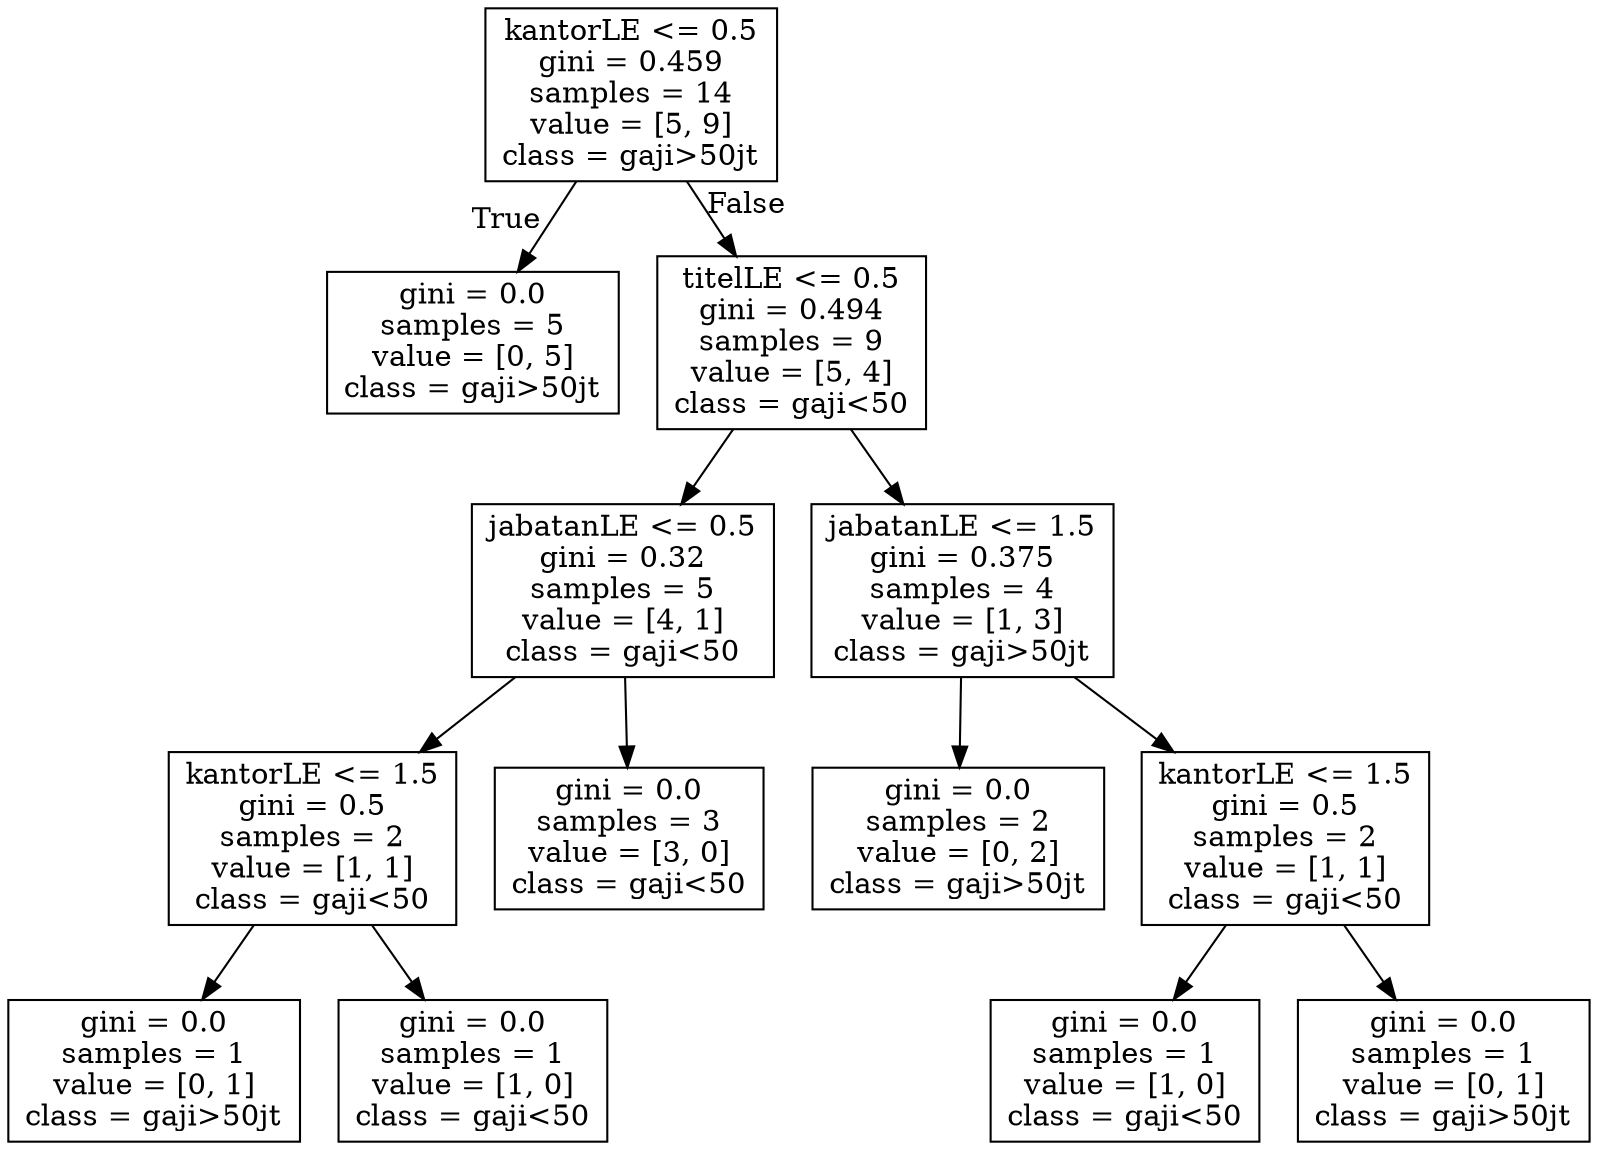 digraph Tree {
node [shape=box] ;
0 [label="kantorLE <= 0.5\ngini = 0.459\nsamples = 14\nvalue = [5, 9]\nclass = gaji>50jt"] ;
1 [label="gini = 0.0\nsamples = 5\nvalue = [0, 5]\nclass = gaji>50jt"] ;
0 -> 1 [labeldistance=2.5, labelangle=45, headlabel="True"] ;
2 [label="titelLE <= 0.5\ngini = 0.494\nsamples = 9\nvalue = [5, 4]\nclass = gaji<50"] ;
0 -> 2 [labeldistance=2.5, labelangle=-45, headlabel="False"] ;
3 [label="jabatanLE <= 0.5\ngini = 0.32\nsamples = 5\nvalue = [4, 1]\nclass = gaji<50"] ;
2 -> 3 ;
4 [label="kantorLE <= 1.5\ngini = 0.5\nsamples = 2\nvalue = [1, 1]\nclass = gaji<50"] ;
3 -> 4 ;
5 [label="gini = 0.0\nsamples = 1\nvalue = [0, 1]\nclass = gaji>50jt"] ;
4 -> 5 ;
6 [label="gini = 0.0\nsamples = 1\nvalue = [1, 0]\nclass = gaji<50"] ;
4 -> 6 ;
7 [label="gini = 0.0\nsamples = 3\nvalue = [3, 0]\nclass = gaji<50"] ;
3 -> 7 ;
8 [label="jabatanLE <= 1.5\ngini = 0.375\nsamples = 4\nvalue = [1, 3]\nclass = gaji>50jt"] ;
2 -> 8 ;
9 [label="gini = 0.0\nsamples = 2\nvalue = [0, 2]\nclass = gaji>50jt"] ;
8 -> 9 ;
10 [label="kantorLE <= 1.5\ngini = 0.5\nsamples = 2\nvalue = [1, 1]\nclass = gaji<50"] ;
8 -> 10 ;
11 [label="gini = 0.0\nsamples = 1\nvalue = [1, 0]\nclass = gaji<50"] ;
10 -> 11 ;
12 [label="gini = 0.0\nsamples = 1\nvalue = [0, 1]\nclass = gaji>50jt"] ;
10 -> 12 ;
}
